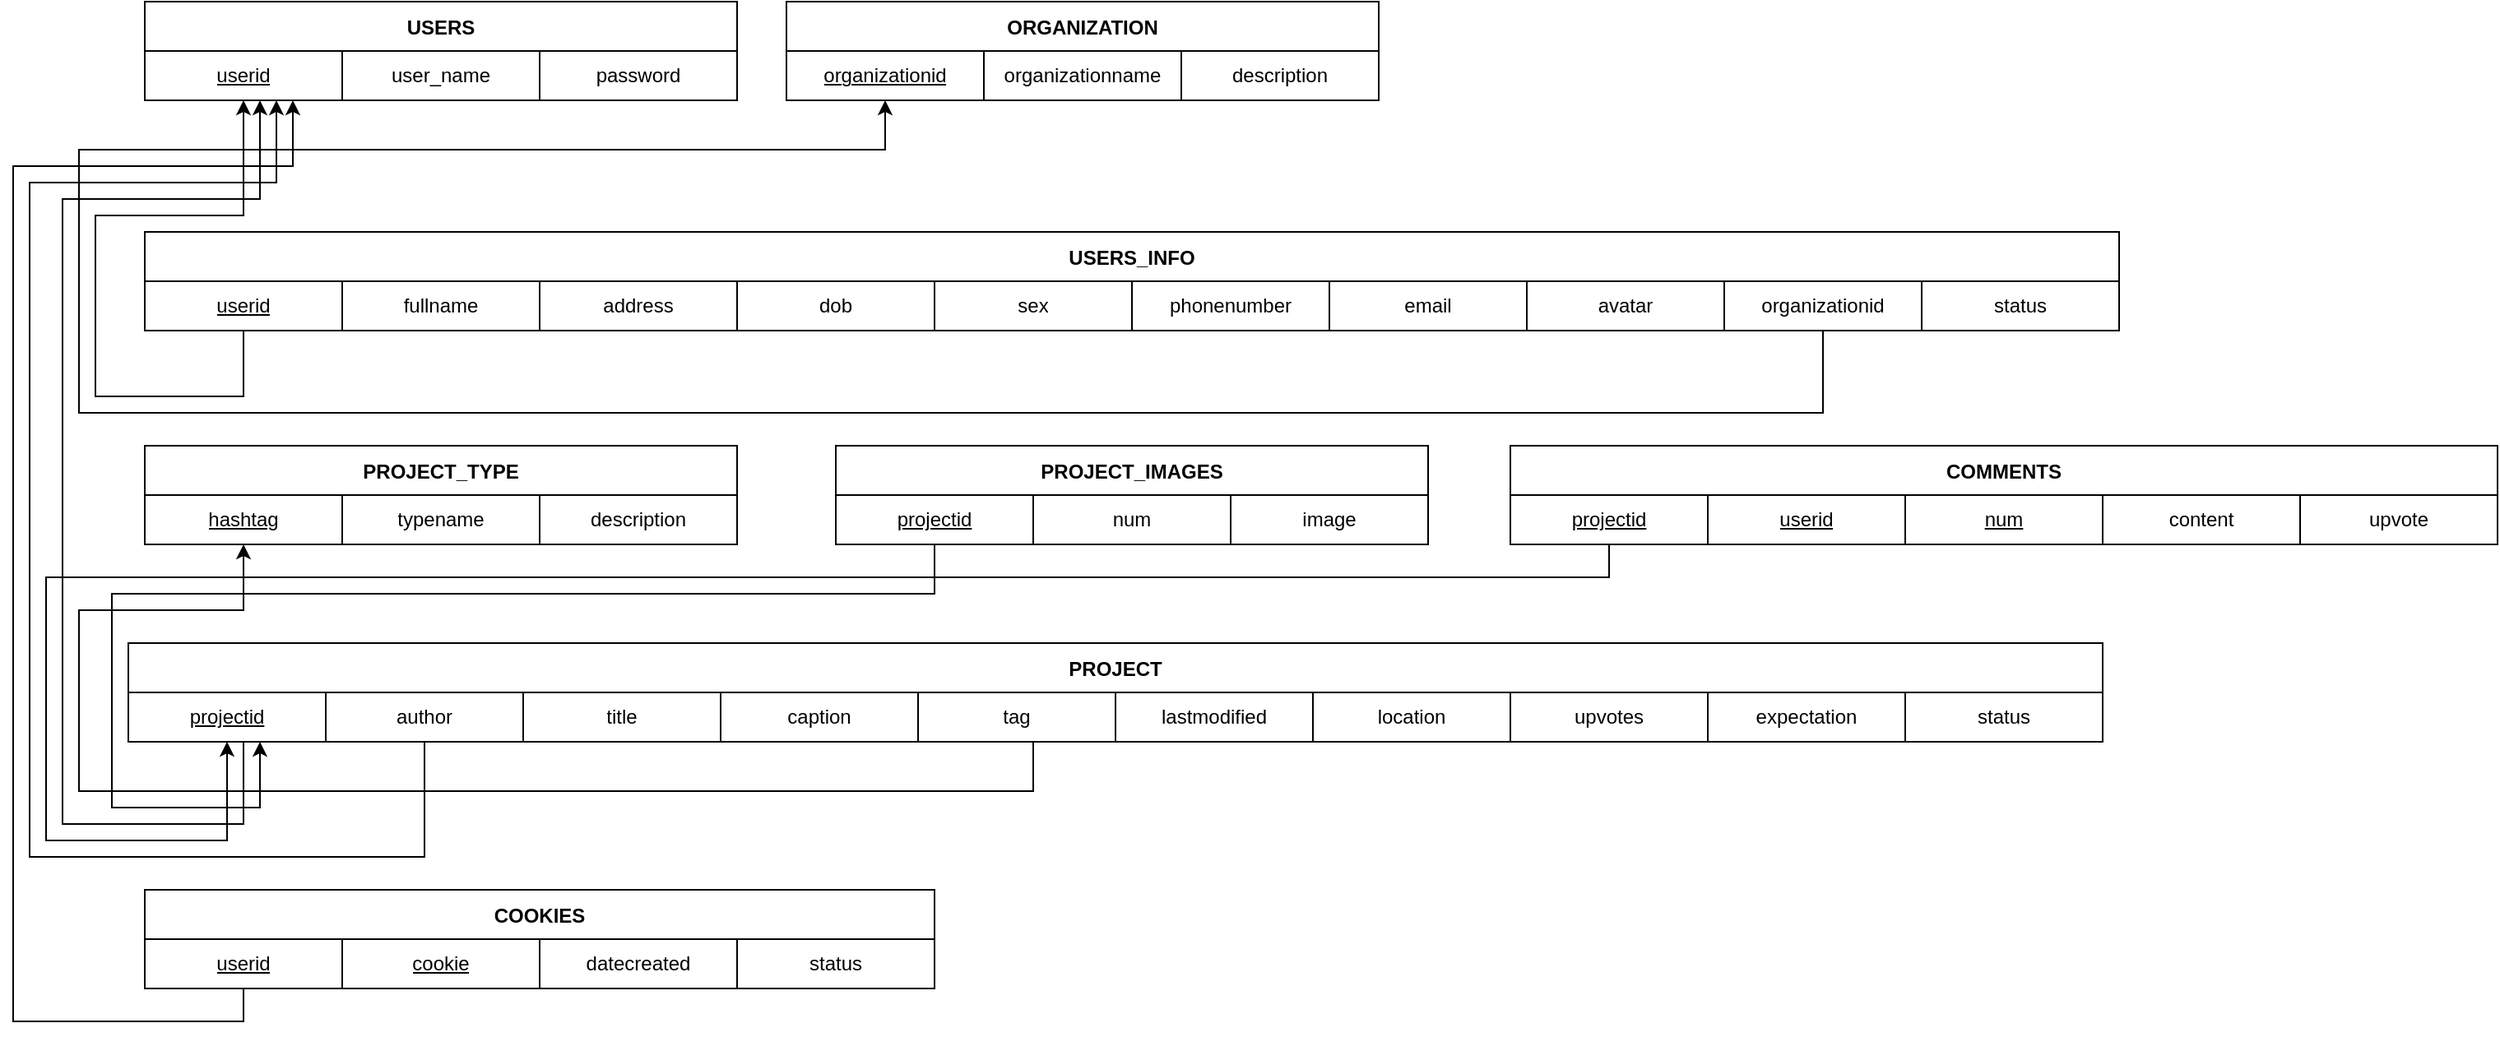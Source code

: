 <mxfile version="20.1.1" type="device"><diagram id="oWENroPf1ERrveg3HUhi" name="Page-1"><mxGraphModel dx="1422" dy="794" grid="1" gridSize="10" guides="1" tooltips="1" connect="1" arrows="1" fold="1" page="1" pageScale="1" pageWidth="850" pageHeight="1100" math="0" shadow="0"><root><mxCell id="0"/><mxCell id="1" parent="0"/><mxCell id="ZGoJnOxPNqWQOuWno69r-1" value="USERS" style="shape=table;startSize=30;container=1;collapsible=0;childLayout=tableLayout;fontStyle=1;align=center;" vertex="1" parent="1"><mxGeometry x="820" y="450" width="360" height="60" as="geometry"/></mxCell><mxCell id="ZGoJnOxPNqWQOuWno69r-2" value="" style="shape=tableRow;horizontal=0;startSize=0;swimlaneHead=0;swimlaneBody=0;top=0;left=0;bottom=0;right=0;collapsible=0;dropTarget=0;fillColor=none;points=[[0,0.5],[1,0.5]];portConstraint=eastwest;" vertex="1" parent="ZGoJnOxPNqWQOuWno69r-1"><mxGeometry y="30" width="360" height="30" as="geometry"/></mxCell><mxCell id="ZGoJnOxPNqWQOuWno69r-3" value="&lt;u&gt;userid&lt;/u&gt;" style="shape=partialRectangle;html=1;whiteSpace=wrap;connectable=0;fillColor=none;top=0;left=0;bottom=0;right=0;overflow=hidden;" vertex="1" parent="ZGoJnOxPNqWQOuWno69r-2"><mxGeometry width="120" height="30" as="geometry"><mxRectangle width="120" height="30" as="alternateBounds"/></mxGeometry></mxCell><mxCell id="ZGoJnOxPNqWQOuWno69r-4" value="user_name" style="shape=partialRectangle;html=1;whiteSpace=wrap;connectable=0;fillColor=none;top=0;left=0;bottom=0;right=0;overflow=hidden;" vertex="1" parent="ZGoJnOxPNqWQOuWno69r-2"><mxGeometry x="120" width="120" height="30" as="geometry"><mxRectangle width="120" height="30" as="alternateBounds"/></mxGeometry></mxCell><mxCell id="ZGoJnOxPNqWQOuWno69r-5" value="password" style="shape=partialRectangle;html=1;whiteSpace=wrap;connectable=0;fillColor=none;top=0;left=0;bottom=0;right=0;overflow=hidden;" vertex="1" parent="ZGoJnOxPNqWQOuWno69r-2"><mxGeometry x="240" width="120" height="30" as="geometry"><mxRectangle width="120" height="30" as="alternateBounds"/></mxGeometry></mxCell><mxCell id="ZGoJnOxPNqWQOuWno69r-20" style="edgeStyle=orthogonalEdgeStyle;rounded=0;orthogonalLoop=1;jettySize=auto;html=1;" edge="1" parent="1" source="ZGoJnOxPNqWQOuWno69r-8" target="ZGoJnOxPNqWQOuWno69r-1"><mxGeometry relative="1" as="geometry"><Array as="points"><mxPoint x="880" y="690"/><mxPoint x="790" y="690"/><mxPoint x="790" y="580"/><mxPoint x="880" y="580"/></Array></mxGeometry></mxCell><mxCell id="ZGoJnOxPNqWQOuWno69r-8" value="USERS_INFO" style="shape=table;startSize=30;container=1;collapsible=0;childLayout=tableLayout;fontStyle=1;align=center;" vertex="1" parent="1"><mxGeometry x="820" y="590" width="1200" height="60" as="geometry"/></mxCell><mxCell id="ZGoJnOxPNqWQOuWno69r-9" value="" style="shape=tableRow;horizontal=0;startSize=0;swimlaneHead=0;swimlaneBody=0;top=0;left=0;bottom=0;right=0;collapsible=0;dropTarget=0;fillColor=none;points=[[0,0.5],[1,0.5]];portConstraint=eastwest;" vertex="1" parent="ZGoJnOxPNqWQOuWno69r-8"><mxGeometry y="30" width="1200" height="30" as="geometry"/></mxCell><mxCell id="ZGoJnOxPNqWQOuWno69r-10" value="&lt;u&gt;userid&lt;/u&gt;" style="shape=partialRectangle;html=1;whiteSpace=wrap;connectable=0;fillColor=none;top=0;left=0;bottom=0;right=0;overflow=hidden;" vertex="1" parent="ZGoJnOxPNqWQOuWno69r-9"><mxGeometry width="120" height="30" as="geometry"><mxRectangle width="120" height="30" as="alternateBounds"/></mxGeometry></mxCell><mxCell id="ZGoJnOxPNqWQOuWno69r-11" value="fullname" style="shape=partialRectangle;html=1;whiteSpace=wrap;connectable=0;fillColor=none;top=0;left=0;bottom=0;right=0;overflow=hidden;" vertex="1" parent="ZGoJnOxPNqWQOuWno69r-9"><mxGeometry x="120" width="120" height="30" as="geometry"><mxRectangle width="120" height="30" as="alternateBounds"/></mxGeometry></mxCell><mxCell id="ZGoJnOxPNqWQOuWno69r-12" value="address" style="shape=partialRectangle;html=1;whiteSpace=wrap;connectable=0;fillColor=none;top=0;left=0;bottom=0;right=0;overflow=hidden;" vertex="1" parent="ZGoJnOxPNqWQOuWno69r-9"><mxGeometry x="240" width="120" height="30" as="geometry"><mxRectangle width="120" height="30" as="alternateBounds"/></mxGeometry></mxCell><mxCell id="ZGoJnOxPNqWQOuWno69r-13" value="dob" style="shape=partialRectangle;html=1;whiteSpace=wrap;connectable=0;fillColor=none;top=0;left=0;bottom=0;right=0;overflow=hidden;" vertex="1" parent="ZGoJnOxPNqWQOuWno69r-9"><mxGeometry x="360" width="120" height="30" as="geometry"><mxRectangle width="120" height="30" as="alternateBounds"/></mxGeometry></mxCell><mxCell id="ZGoJnOxPNqWQOuWno69r-14" value="sex" style="shape=partialRectangle;html=1;whiteSpace=wrap;connectable=0;fillColor=none;top=0;left=0;bottom=0;right=0;overflow=hidden;" vertex="1" parent="ZGoJnOxPNqWQOuWno69r-9"><mxGeometry x="480" width="120" height="30" as="geometry"><mxRectangle width="120" height="30" as="alternateBounds"/></mxGeometry></mxCell><mxCell id="ZGoJnOxPNqWQOuWno69r-15" value="phonenumber" style="shape=partialRectangle;html=1;whiteSpace=wrap;connectable=0;fillColor=none;top=0;left=0;bottom=0;right=0;overflow=hidden;" vertex="1" parent="ZGoJnOxPNqWQOuWno69r-9"><mxGeometry x="600" width="120" height="30" as="geometry"><mxRectangle width="120" height="30" as="alternateBounds"/></mxGeometry></mxCell><mxCell id="ZGoJnOxPNqWQOuWno69r-16" value="email" style="shape=partialRectangle;html=1;whiteSpace=wrap;connectable=0;fillColor=none;top=0;left=0;bottom=0;right=0;overflow=hidden;" vertex="1" parent="ZGoJnOxPNqWQOuWno69r-9"><mxGeometry x="720" width="120" height="30" as="geometry"><mxRectangle width="120" height="30" as="alternateBounds"/></mxGeometry></mxCell><mxCell id="ZGoJnOxPNqWQOuWno69r-17" value="avatar" style="shape=partialRectangle;html=1;whiteSpace=wrap;connectable=0;fillColor=none;top=0;left=0;bottom=0;right=0;overflow=hidden;" vertex="1" parent="ZGoJnOxPNqWQOuWno69r-9"><mxGeometry x="840" width="120" height="30" as="geometry"><mxRectangle width="120" height="30" as="alternateBounds"/></mxGeometry></mxCell><mxCell id="ZGoJnOxPNqWQOuWno69r-18" value="organizationid" style="shape=partialRectangle;html=1;whiteSpace=wrap;connectable=0;fillColor=none;top=0;left=0;bottom=0;right=0;overflow=hidden;" vertex="1" parent="ZGoJnOxPNqWQOuWno69r-9"><mxGeometry x="960" width="120" height="30" as="geometry"><mxRectangle width="120" height="30" as="alternateBounds"/></mxGeometry></mxCell><mxCell id="ZGoJnOxPNqWQOuWno69r-19" value="status" style="shape=partialRectangle;html=1;whiteSpace=wrap;connectable=0;fillColor=none;top=0;left=0;bottom=0;right=0;overflow=hidden;" vertex="1" parent="ZGoJnOxPNqWQOuWno69r-9"><mxGeometry x="1080" width="120" height="30" as="geometry"><mxRectangle width="120" height="30" as="alternateBounds"/></mxGeometry></mxCell><mxCell id="ZGoJnOxPNqWQOuWno69r-21" value="ORGANIZATION" style="shape=table;startSize=30;container=1;collapsible=0;childLayout=tableLayout;fontStyle=1;align=center;" vertex="1" parent="1"><mxGeometry x="1210" y="450" width="360" height="60" as="geometry"/></mxCell><mxCell id="ZGoJnOxPNqWQOuWno69r-22" value="" style="shape=tableRow;horizontal=0;startSize=0;swimlaneHead=0;swimlaneBody=0;top=0;left=0;bottom=0;right=0;collapsible=0;dropTarget=0;fillColor=none;points=[[0,0.5],[1,0.5]];portConstraint=eastwest;" vertex="1" parent="ZGoJnOxPNqWQOuWno69r-21"><mxGeometry y="30" width="360" height="30" as="geometry"/></mxCell><mxCell id="ZGoJnOxPNqWQOuWno69r-23" value="&lt;u&gt;organizationid&lt;/u&gt;" style="shape=partialRectangle;html=1;whiteSpace=wrap;connectable=0;fillColor=none;top=0;left=0;bottom=0;right=0;overflow=hidden;" vertex="1" parent="ZGoJnOxPNqWQOuWno69r-22"><mxGeometry width="120" height="30" as="geometry"><mxRectangle width="120" height="30" as="alternateBounds"/></mxGeometry></mxCell><mxCell id="ZGoJnOxPNqWQOuWno69r-24" value="organizationname" style="shape=partialRectangle;html=1;whiteSpace=wrap;connectable=0;fillColor=none;top=0;left=0;bottom=0;right=0;overflow=hidden;" vertex="1" parent="ZGoJnOxPNqWQOuWno69r-22"><mxGeometry x="120" width="120" height="30" as="geometry"><mxRectangle width="120" height="30" as="alternateBounds"/></mxGeometry></mxCell><mxCell id="ZGoJnOxPNqWQOuWno69r-25" value="description" style="shape=partialRectangle;html=1;whiteSpace=wrap;connectable=0;fillColor=none;top=0;left=0;bottom=0;right=0;overflow=hidden;" vertex="1" parent="ZGoJnOxPNqWQOuWno69r-22"><mxGeometry x="240" width="120" height="30" as="geometry"><mxRectangle width="120" height="30" as="alternateBounds"/></mxGeometry></mxCell><mxCell id="ZGoJnOxPNqWQOuWno69r-26" style="edgeStyle=orthogonalEdgeStyle;rounded=0;orthogonalLoop=1;jettySize=auto;html=1;" edge="1" parent="1" source="ZGoJnOxPNqWQOuWno69r-8" target="ZGoJnOxPNqWQOuWno69r-21"><mxGeometry relative="1" as="geometry"><mxPoint x="890" y="660" as="sourcePoint"/><mxPoint x="890" y="520" as="targetPoint"/><Array as="points"><mxPoint x="1840" y="700"/><mxPoint x="780" y="700"/><mxPoint x="780" y="540"/><mxPoint x="1270" y="540"/></Array></mxGeometry></mxCell><mxCell id="ZGoJnOxPNqWQOuWno69r-27" value="PROJECT_TYPE" style="shape=table;startSize=30;container=1;collapsible=0;childLayout=tableLayout;fontStyle=1;align=center;" vertex="1" parent="1"><mxGeometry x="820" y="720" width="360" height="60" as="geometry"/></mxCell><mxCell id="ZGoJnOxPNqWQOuWno69r-28" value="" style="shape=tableRow;horizontal=0;startSize=0;swimlaneHead=0;swimlaneBody=0;top=0;left=0;bottom=0;right=0;collapsible=0;dropTarget=0;fillColor=none;points=[[0,0.5],[1,0.5]];portConstraint=eastwest;" vertex="1" parent="ZGoJnOxPNqWQOuWno69r-27"><mxGeometry y="30" width="360" height="30" as="geometry"/></mxCell><mxCell id="ZGoJnOxPNqWQOuWno69r-29" value="&lt;u&gt;hashtag&lt;/u&gt;" style="shape=partialRectangle;html=1;whiteSpace=wrap;connectable=0;fillColor=none;top=0;left=0;bottom=0;right=0;overflow=hidden;" vertex="1" parent="ZGoJnOxPNqWQOuWno69r-28"><mxGeometry width="120" height="30" as="geometry"><mxRectangle width="120" height="30" as="alternateBounds"/></mxGeometry></mxCell><mxCell id="ZGoJnOxPNqWQOuWno69r-30" value="typename" style="shape=partialRectangle;html=1;whiteSpace=wrap;connectable=0;fillColor=none;top=0;left=0;bottom=0;right=0;overflow=hidden;" vertex="1" parent="ZGoJnOxPNqWQOuWno69r-28"><mxGeometry x="120" width="120" height="30" as="geometry"><mxRectangle width="120" height="30" as="alternateBounds"/></mxGeometry></mxCell><mxCell id="ZGoJnOxPNqWQOuWno69r-31" value="description" style="shape=partialRectangle;html=1;whiteSpace=wrap;connectable=0;fillColor=none;top=0;left=0;bottom=0;right=0;overflow=hidden;" vertex="1" parent="ZGoJnOxPNqWQOuWno69r-28"><mxGeometry x="240" width="120" height="30" as="geometry"><mxRectangle width="120" height="30" as="alternateBounds"/></mxGeometry></mxCell><mxCell id="ZGoJnOxPNqWQOuWno69r-44" style="edgeStyle=orthogonalEdgeStyle;rounded=0;orthogonalLoop=1;jettySize=auto;html=1;" edge="1" parent="1" source="ZGoJnOxPNqWQOuWno69r-32" target="ZGoJnOxPNqWQOuWno69r-1"><mxGeometry relative="1" as="geometry"><Array as="points"><mxPoint x="880" y="950"/><mxPoint x="770" y="950"/><mxPoint x="770" y="570"/><mxPoint x="890" y="570"/></Array></mxGeometry></mxCell><mxCell id="ZGoJnOxPNqWQOuWno69r-32" value="PROJECT" style="shape=table;startSize=30;container=1;collapsible=0;childLayout=tableLayout;fontStyle=1;align=center;" vertex="1" parent="1"><mxGeometry x="810" y="840" width="1200" height="60" as="geometry"/></mxCell><mxCell id="ZGoJnOxPNqWQOuWno69r-33" value="" style="shape=tableRow;horizontal=0;startSize=0;swimlaneHead=0;swimlaneBody=0;top=0;left=0;bottom=0;right=0;collapsible=0;dropTarget=0;fillColor=none;points=[[0,0.5],[1,0.5]];portConstraint=eastwest;" vertex="1" parent="ZGoJnOxPNqWQOuWno69r-32"><mxGeometry y="30" width="1200" height="30" as="geometry"/></mxCell><mxCell id="ZGoJnOxPNqWQOuWno69r-34" value="&lt;u&gt;projectid&lt;/u&gt;" style="shape=partialRectangle;html=1;whiteSpace=wrap;connectable=0;fillColor=none;top=0;left=0;bottom=0;right=0;overflow=hidden;" vertex="1" parent="ZGoJnOxPNqWQOuWno69r-33"><mxGeometry width="120" height="30" as="geometry"><mxRectangle width="120" height="30" as="alternateBounds"/></mxGeometry></mxCell><mxCell id="ZGoJnOxPNqWQOuWno69r-35" value="author" style="shape=partialRectangle;html=1;whiteSpace=wrap;connectable=0;fillColor=none;top=0;left=0;bottom=0;right=0;overflow=hidden;" vertex="1" parent="ZGoJnOxPNqWQOuWno69r-33"><mxGeometry x="120" width="120" height="30" as="geometry"><mxRectangle width="120" height="30" as="alternateBounds"/></mxGeometry></mxCell><mxCell id="ZGoJnOxPNqWQOuWno69r-36" value="title" style="shape=partialRectangle;html=1;whiteSpace=wrap;connectable=0;fillColor=none;top=0;left=0;bottom=0;right=0;overflow=hidden;" vertex="1" parent="ZGoJnOxPNqWQOuWno69r-33"><mxGeometry x="240" width="120" height="30" as="geometry"><mxRectangle width="120" height="30" as="alternateBounds"/></mxGeometry></mxCell><mxCell id="ZGoJnOxPNqWQOuWno69r-37" value="caption" style="shape=partialRectangle;html=1;whiteSpace=wrap;connectable=0;fillColor=none;top=0;left=0;bottom=0;right=0;overflow=hidden;" vertex="1" parent="ZGoJnOxPNqWQOuWno69r-33"><mxGeometry x="360" width="120" height="30" as="geometry"><mxRectangle width="120" height="30" as="alternateBounds"/></mxGeometry></mxCell><mxCell id="ZGoJnOxPNqWQOuWno69r-38" value="tag" style="shape=partialRectangle;html=1;whiteSpace=wrap;connectable=0;fillColor=none;top=0;left=0;bottom=0;right=0;overflow=hidden;" vertex="1" parent="ZGoJnOxPNqWQOuWno69r-33"><mxGeometry x="480" width="120" height="30" as="geometry"><mxRectangle width="120" height="30" as="alternateBounds"/></mxGeometry></mxCell><mxCell id="ZGoJnOxPNqWQOuWno69r-39" value="lastmodified" style="shape=partialRectangle;html=1;whiteSpace=wrap;connectable=0;fillColor=none;top=0;left=0;bottom=0;right=0;overflow=hidden;" vertex="1" parent="ZGoJnOxPNqWQOuWno69r-33"><mxGeometry x="600" width="120" height="30" as="geometry"><mxRectangle width="120" height="30" as="alternateBounds"/></mxGeometry></mxCell><mxCell id="ZGoJnOxPNqWQOuWno69r-40" value="location" style="shape=partialRectangle;html=1;whiteSpace=wrap;connectable=0;fillColor=none;top=0;left=0;bottom=0;right=0;overflow=hidden;" vertex="1" parent="ZGoJnOxPNqWQOuWno69r-33"><mxGeometry x="720" width="120" height="30" as="geometry"><mxRectangle width="120" height="30" as="alternateBounds"/></mxGeometry></mxCell><mxCell id="ZGoJnOxPNqWQOuWno69r-41" value="upvotes" style="shape=partialRectangle;html=1;whiteSpace=wrap;connectable=0;fillColor=none;top=0;left=0;bottom=0;right=0;overflow=hidden;" vertex="1" parent="ZGoJnOxPNqWQOuWno69r-33"><mxGeometry x="840" width="120" height="30" as="geometry"><mxRectangle width="120" height="30" as="alternateBounds"/></mxGeometry></mxCell><mxCell id="ZGoJnOxPNqWQOuWno69r-42" value="expectation" style="shape=partialRectangle;html=1;whiteSpace=wrap;connectable=0;fillColor=none;top=0;left=0;bottom=0;right=0;overflow=hidden;" vertex="1" parent="ZGoJnOxPNqWQOuWno69r-33"><mxGeometry x="960" width="120" height="30" as="geometry"><mxRectangle width="120" height="30" as="alternateBounds"/></mxGeometry></mxCell><mxCell id="ZGoJnOxPNqWQOuWno69r-43" value="status" style="shape=partialRectangle;html=1;whiteSpace=wrap;connectable=0;fillColor=none;top=0;left=0;bottom=0;right=0;overflow=hidden;" vertex="1" parent="ZGoJnOxPNqWQOuWno69r-33"><mxGeometry x="1080" width="120" height="30" as="geometry"><mxRectangle width="120" height="30" as="alternateBounds"/></mxGeometry></mxCell><mxCell id="ZGoJnOxPNqWQOuWno69r-45" style="edgeStyle=orthogonalEdgeStyle;rounded=0;orthogonalLoop=1;jettySize=auto;html=1;" edge="1" parent="1" source="ZGoJnOxPNqWQOuWno69r-32" target="ZGoJnOxPNqWQOuWno69r-27"><mxGeometry relative="1" as="geometry"><mxPoint x="890.034" y="1000" as="sourcePoint"/><mxPoint x="900.034" y="520" as="targetPoint"/><Array as="points"><mxPoint x="1360" y="930"/><mxPoint x="780" y="930"/><mxPoint x="780" y="820"/><mxPoint x="880" y="820"/></Array></mxGeometry></mxCell><mxCell id="ZGoJnOxPNqWQOuWno69r-51" style="edgeStyle=orthogonalEdgeStyle;rounded=0;orthogonalLoop=1;jettySize=auto;html=1;" edge="1" parent="1" source="ZGoJnOxPNqWQOuWno69r-46" target="ZGoJnOxPNqWQOuWno69r-32"><mxGeometry relative="1" as="geometry"><Array as="points"><mxPoint x="1300" y="810"/><mxPoint x="800" y="810"/><mxPoint x="800" y="940"/><mxPoint x="890" y="940"/></Array></mxGeometry></mxCell><mxCell id="ZGoJnOxPNqWQOuWno69r-46" value="PROJECT_IMAGES" style="shape=table;startSize=30;container=1;collapsible=0;childLayout=tableLayout;fontStyle=1;align=center;" vertex="1" parent="1"><mxGeometry x="1240" y="720" width="360" height="60" as="geometry"/></mxCell><mxCell id="ZGoJnOxPNqWQOuWno69r-47" value="" style="shape=tableRow;horizontal=0;startSize=0;swimlaneHead=0;swimlaneBody=0;top=0;left=0;bottom=0;right=0;collapsible=0;dropTarget=0;fillColor=none;points=[[0,0.5],[1,0.5]];portConstraint=eastwest;" vertex="1" parent="ZGoJnOxPNqWQOuWno69r-46"><mxGeometry y="30" width="360" height="30" as="geometry"/></mxCell><mxCell id="ZGoJnOxPNqWQOuWno69r-48" value="&lt;u&gt;projectid&lt;/u&gt;" style="shape=partialRectangle;html=1;whiteSpace=wrap;connectable=0;fillColor=none;top=0;left=0;bottom=0;right=0;overflow=hidden;" vertex="1" parent="ZGoJnOxPNqWQOuWno69r-47"><mxGeometry width="120" height="30" as="geometry"><mxRectangle width="120" height="30" as="alternateBounds"/></mxGeometry></mxCell><mxCell id="ZGoJnOxPNqWQOuWno69r-49" value="num" style="shape=partialRectangle;html=1;whiteSpace=wrap;connectable=0;fillColor=none;top=0;left=0;bottom=0;right=0;overflow=hidden;" vertex="1" parent="ZGoJnOxPNqWQOuWno69r-47"><mxGeometry x="120" width="120" height="30" as="geometry"><mxRectangle width="120" height="30" as="alternateBounds"/></mxGeometry></mxCell><mxCell id="ZGoJnOxPNqWQOuWno69r-50" value="image" style="shape=partialRectangle;html=1;whiteSpace=wrap;connectable=0;fillColor=none;top=0;left=0;bottom=0;right=0;overflow=hidden;" vertex="1" parent="ZGoJnOxPNqWQOuWno69r-47"><mxGeometry x="240" width="120" height="30" as="geometry"><mxRectangle width="120" height="30" as="alternateBounds"/></mxGeometry></mxCell><mxCell id="ZGoJnOxPNqWQOuWno69r-52" value="COMMENTS" style="shape=table;startSize=30;container=1;collapsible=0;childLayout=tableLayout;fontStyle=1;align=center;" vertex="1" parent="1"><mxGeometry x="1650" y="720" width="600" height="60" as="geometry"/></mxCell><mxCell id="ZGoJnOxPNqWQOuWno69r-53" value="" style="shape=tableRow;horizontal=0;startSize=0;swimlaneHead=0;swimlaneBody=0;top=0;left=0;bottom=0;right=0;collapsible=0;dropTarget=0;fillColor=none;points=[[0,0.5],[1,0.5]];portConstraint=eastwest;" vertex="1" parent="ZGoJnOxPNqWQOuWno69r-52"><mxGeometry y="30" width="600" height="30" as="geometry"/></mxCell><mxCell id="ZGoJnOxPNqWQOuWno69r-54" value="&lt;u&gt;projectid&lt;/u&gt;" style="shape=partialRectangle;html=1;whiteSpace=wrap;connectable=0;fillColor=none;top=0;left=0;bottom=0;right=0;overflow=hidden;" vertex="1" parent="ZGoJnOxPNqWQOuWno69r-53"><mxGeometry width="120" height="30" as="geometry"><mxRectangle width="120" height="30" as="alternateBounds"/></mxGeometry></mxCell><mxCell id="ZGoJnOxPNqWQOuWno69r-55" value="&lt;u&gt;userid&lt;/u&gt;" style="shape=partialRectangle;html=1;whiteSpace=wrap;connectable=0;fillColor=none;top=0;left=0;bottom=0;right=0;overflow=hidden;" vertex="1" parent="ZGoJnOxPNqWQOuWno69r-53"><mxGeometry x="120" width="120" height="30" as="geometry"><mxRectangle width="120" height="30" as="alternateBounds"/></mxGeometry></mxCell><mxCell id="ZGoJnOxPNqWQOuWno69r-56" value="&lt;u&gt;num&lt;/u&gt;" style="shape=partialRectangle;html=1;whiteSpace=wrap;connectable=0;fillColor=none;top=0;left=0;bottom=0;right=0;overflow=hidden;" vertex="1" parent="ZGoJnOxPNqWQOuWno69r-53"><mxGeometry x="240" width="120" height="30" as="geometry"><mxRectangle width="120" height="30" as="alternateBounds"/></mxGeometry></mxCell><mxCell id="ZGoJnOxPNqWQOuWno69r-57" value="content" style="shape=partialRectangle;html=1;whiteSpace=wrap;connectable=0;fillColor=none;top=0;left=0;bottom=0;right=0;overflow=hidden;" vertex="1" parent="ZGoJnOxPNqWQOuWno69r-53"><mxGeometry x="360" width="120" height="30" as="geometry"><mxRectangle width="120" height="30" as="alternateBounds"/></mxGeometry></mxCell><mxCell id="ZGoJnOxPNqWQOuWno69r-58" value="upvote" style="shape=partialRectangle;html=1;whiteSpace=wrap;connectable=0;fillColor=none;top=0;left=0;bottom=0;right=0;overflow=hidden;" vertex="1" parent="ZGoJnOxPNqWQOuWno69r-53"><mxGeometry x="480" width="120" height="30" as="geometry"><mxRectangle width="120" height="30" as="alternateBounds"/></mxGeometry></mxCell><mxCell id="ZGoJnOxPNqWQOuWno69r-59" style="edgeStyle=orthogonalEdgeStyle;rounded=0;orthogonalLoop=1;jettySize=auto;html=1;" edge="1" parent="1" source="ZGoJnOxPNqWQOuWno69r-52" target="ZGoJnOxPNqWQOuWno69r-32"><mxGeometry relative="1" as="geometry"><mxPoint x="1310" y="790" as="sourcePoint"/><mxPoint x="900.0" y="910.0" as="targetPoint"/><Array as="points"><mxPoint x="1710" y="800"/><mxPoint x="760" y="800"/><mxPoint x="760" y="960"/><mxPoint x="870" y="960"/></Array></mxGeometry></mxCell><mxCell id="ZGoJnOxPNqWQOuWno69r-68" style="edgeStyle=orthogonalEdgeStyle;rounded=0;orthogonalLoop=1;jettySize=auto;html=1;" edge="1" parent="1" source="ZGoJnOxPNqWQOuWno69r-60" target="ZGoJnOxPNqWQOuWno69r-1"><mxGeometry relative="1" as="geometry"><Array as="points"><mxPoint x="880" y="1070"/><mxPoint x="740" y="1070"/><mxPoint x="740" y="550"/><mxPoint x="910" y="550"/></Array></mxGeometry></mxCell><mxCell id="ZGoJnOxPNqWQOuWno69r-60" value="COOKIES" style="shape=table;startSize=30;container=1;collapsible=0;childLayout=tableLayout;fontStyle=1;align=center;" vertex="1" parent="1"><mxGeometry x="820" y="990" width="480" height="60" as="geometry"/></mxCell><mxCell id="ZGoJnOxPNqWQOuWno69r-61" value="" style="shape=tableRow;horizontal=0;startSize=0;swimlaneHead=0;swimlaneBody=0;top=0;left=0;bottom=0;right=0;collapsible=0;dropTarget=0;fillColor=none;points=[[0,0.5],[1,0.5]];portConstraint=eastwest;" vertex="1" parent="ZGoJnOxPNqWQOuWno69r-60"><mxGeometry y="30" width="480" height="30" as="geometry"/></mxCell><mxCell id="ZGoJnOxPNqWQOuWno69r-62" value="&lt;u&gt;userid&lt;/u&gt;" style="shape=partialRectangle;html=1;whiteSpace=wrap;connectable=0;fillColor=none;top=0;left=0;bottom=0;right=0;overflow=hidden;" vertex="1" parent="ZGoJnOxPNqWQOuWno69r-61"><mxGeometry width="120" height="30" as="geometry"><mxRectangle width="120" height="30" as="alternateBounds"/></mxGeometry></mxCell><mxCell id="ZGoJnOxPNqWQOuWno69r-63" value="&lt;u&gt;cookie&lt;/u&gt;" style="shape=partialRectangle;html=1;whiteSpace=wrap;connectable=0;fillColor=none;top=0;left=0;bottom=0;right=0;overflow=hidden;" vertex="1" parent="ZGoJnOxPNqWQOuWno69r-61"><mxGeometry x="120" width="120" height="30" as="geometry"><mxRectangle width="120" height="30" as="alternateBounds"/></mxGeometry></mxCell><mxCell id="ZGoJnOxPNqWQOuWno69r-64" value="datecreated" style="shape=partialRectangle;html=1;whiteSpace=wrap;connectable=0;fillColor=none;top=0;left=0;bottom=0;right=0;overflow=hidden;" vertex="1" parent="ZGoJnOxPNqWQOuWno69r-61"><mxGeometry x="240" width="120" height="30" as="geometry"><mxRectangle width="120" height="30" as="alternateBounds"/></mxGeometry></mxCell><mxCell id="ZGoJnOxPNqWQOuWno69r-65" value="status" style="shape=partialRectangle;html=1;whiteSpace=wrap;connectable=0;fillColor=none;top=0;left=0;bottom=0;right=0;overflow=hidden;" vertex="1" parent="ZGoJnOxPNqWQOuWno69r-61"><mxGeometry x="360" width="120" height="30" as="geometry"><mxRectangle width="120" height="30" as="alternateBounds"/></mxGeometry></mxCell><mxCell id="ZGoJnOxPNqWQOuWno69r-67" style="edgeStyle=orthogonalEdgeStyle;rounded=0;orthogonalLoop=1;jettySize=auto;html=1;" edge="1" parent="1" source="ZGoJnOxPNqWQOuWno69r-32" target="ZGoJnOxPNqWQOuWno69r-1"><mxGeometry relative="1" as="geometry"><mxPoint x="1370" y="910" as="sourcePoint"/><mxPoint x="890" y="790" as="targetPoint"/><Array as="points"><mxPoint x="990" y="970"/><mxPoint x="750" y="970"/><mxPoint x="750" y="560"/><mxPoint x="900" y="560"/></Array></mxGeometry></mxCell></root></mxGraphModel></diagram></mxfile>